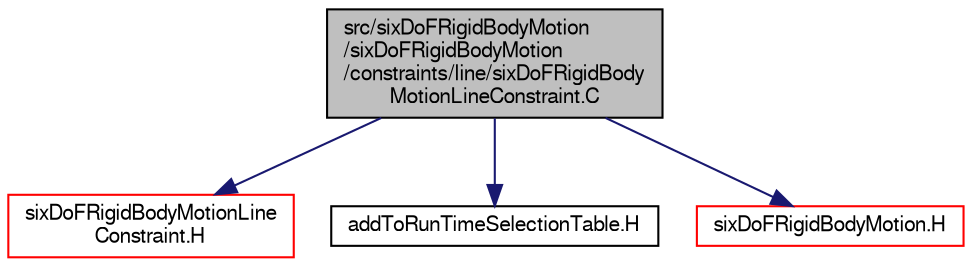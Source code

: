 digraph "src/sixDoFRigidBodyMotion/sixDoFRigidBodyMotion/constraints/line/sixDoFRigidBodyMotionLineConstraint.C"
{
  bgcolor="transparent";
  edge [fontname="FreeSans",fontsize="10",labelfontname="FreeSans",labelfontsize="10"];
  node [fontname="FreeSans",fontsize="10",shape=record];
  Node0 [label="src/sixDoFRigidBodyMotion\l/sixDoFRigidBodyMotion\l/constraints/line/sixDoFRigidBody\lMotionLineConstraint.C",height=0.2,width=0.4,color="black", fillcolor="grey75", style="filled", fontcolor="black"];
  Node0 -> Node1 [color="midnightblue",fontsize="10",style="solid",fontname="FreeSans"];
  Node1 [label="sixDoFRigidBodyMotionLine\lConstraint.H",height=0.2,width=0.4,color="red",URL="$a14915.html"];
  Node0 -> Node170 [color="midnightblue",fontsize="10",style="solid",fontname="FreeSans"];
  Node170 [label="addToRunTimeSelectionTable.H",height=0.2,width=0.4,color="black",URL="$a09263.html",tooltip="Macros for easy insertion into run-time selection tables. "];
  Node0 -> Node171 [color="midnightblue",fontsize="10",style="solid",fontname="FreeSans"];
  Node171 [label="sixDoFRigidBodyMotion.H",height=0.2,width=0.4,color="red",URL="$a14993.html"];
}
